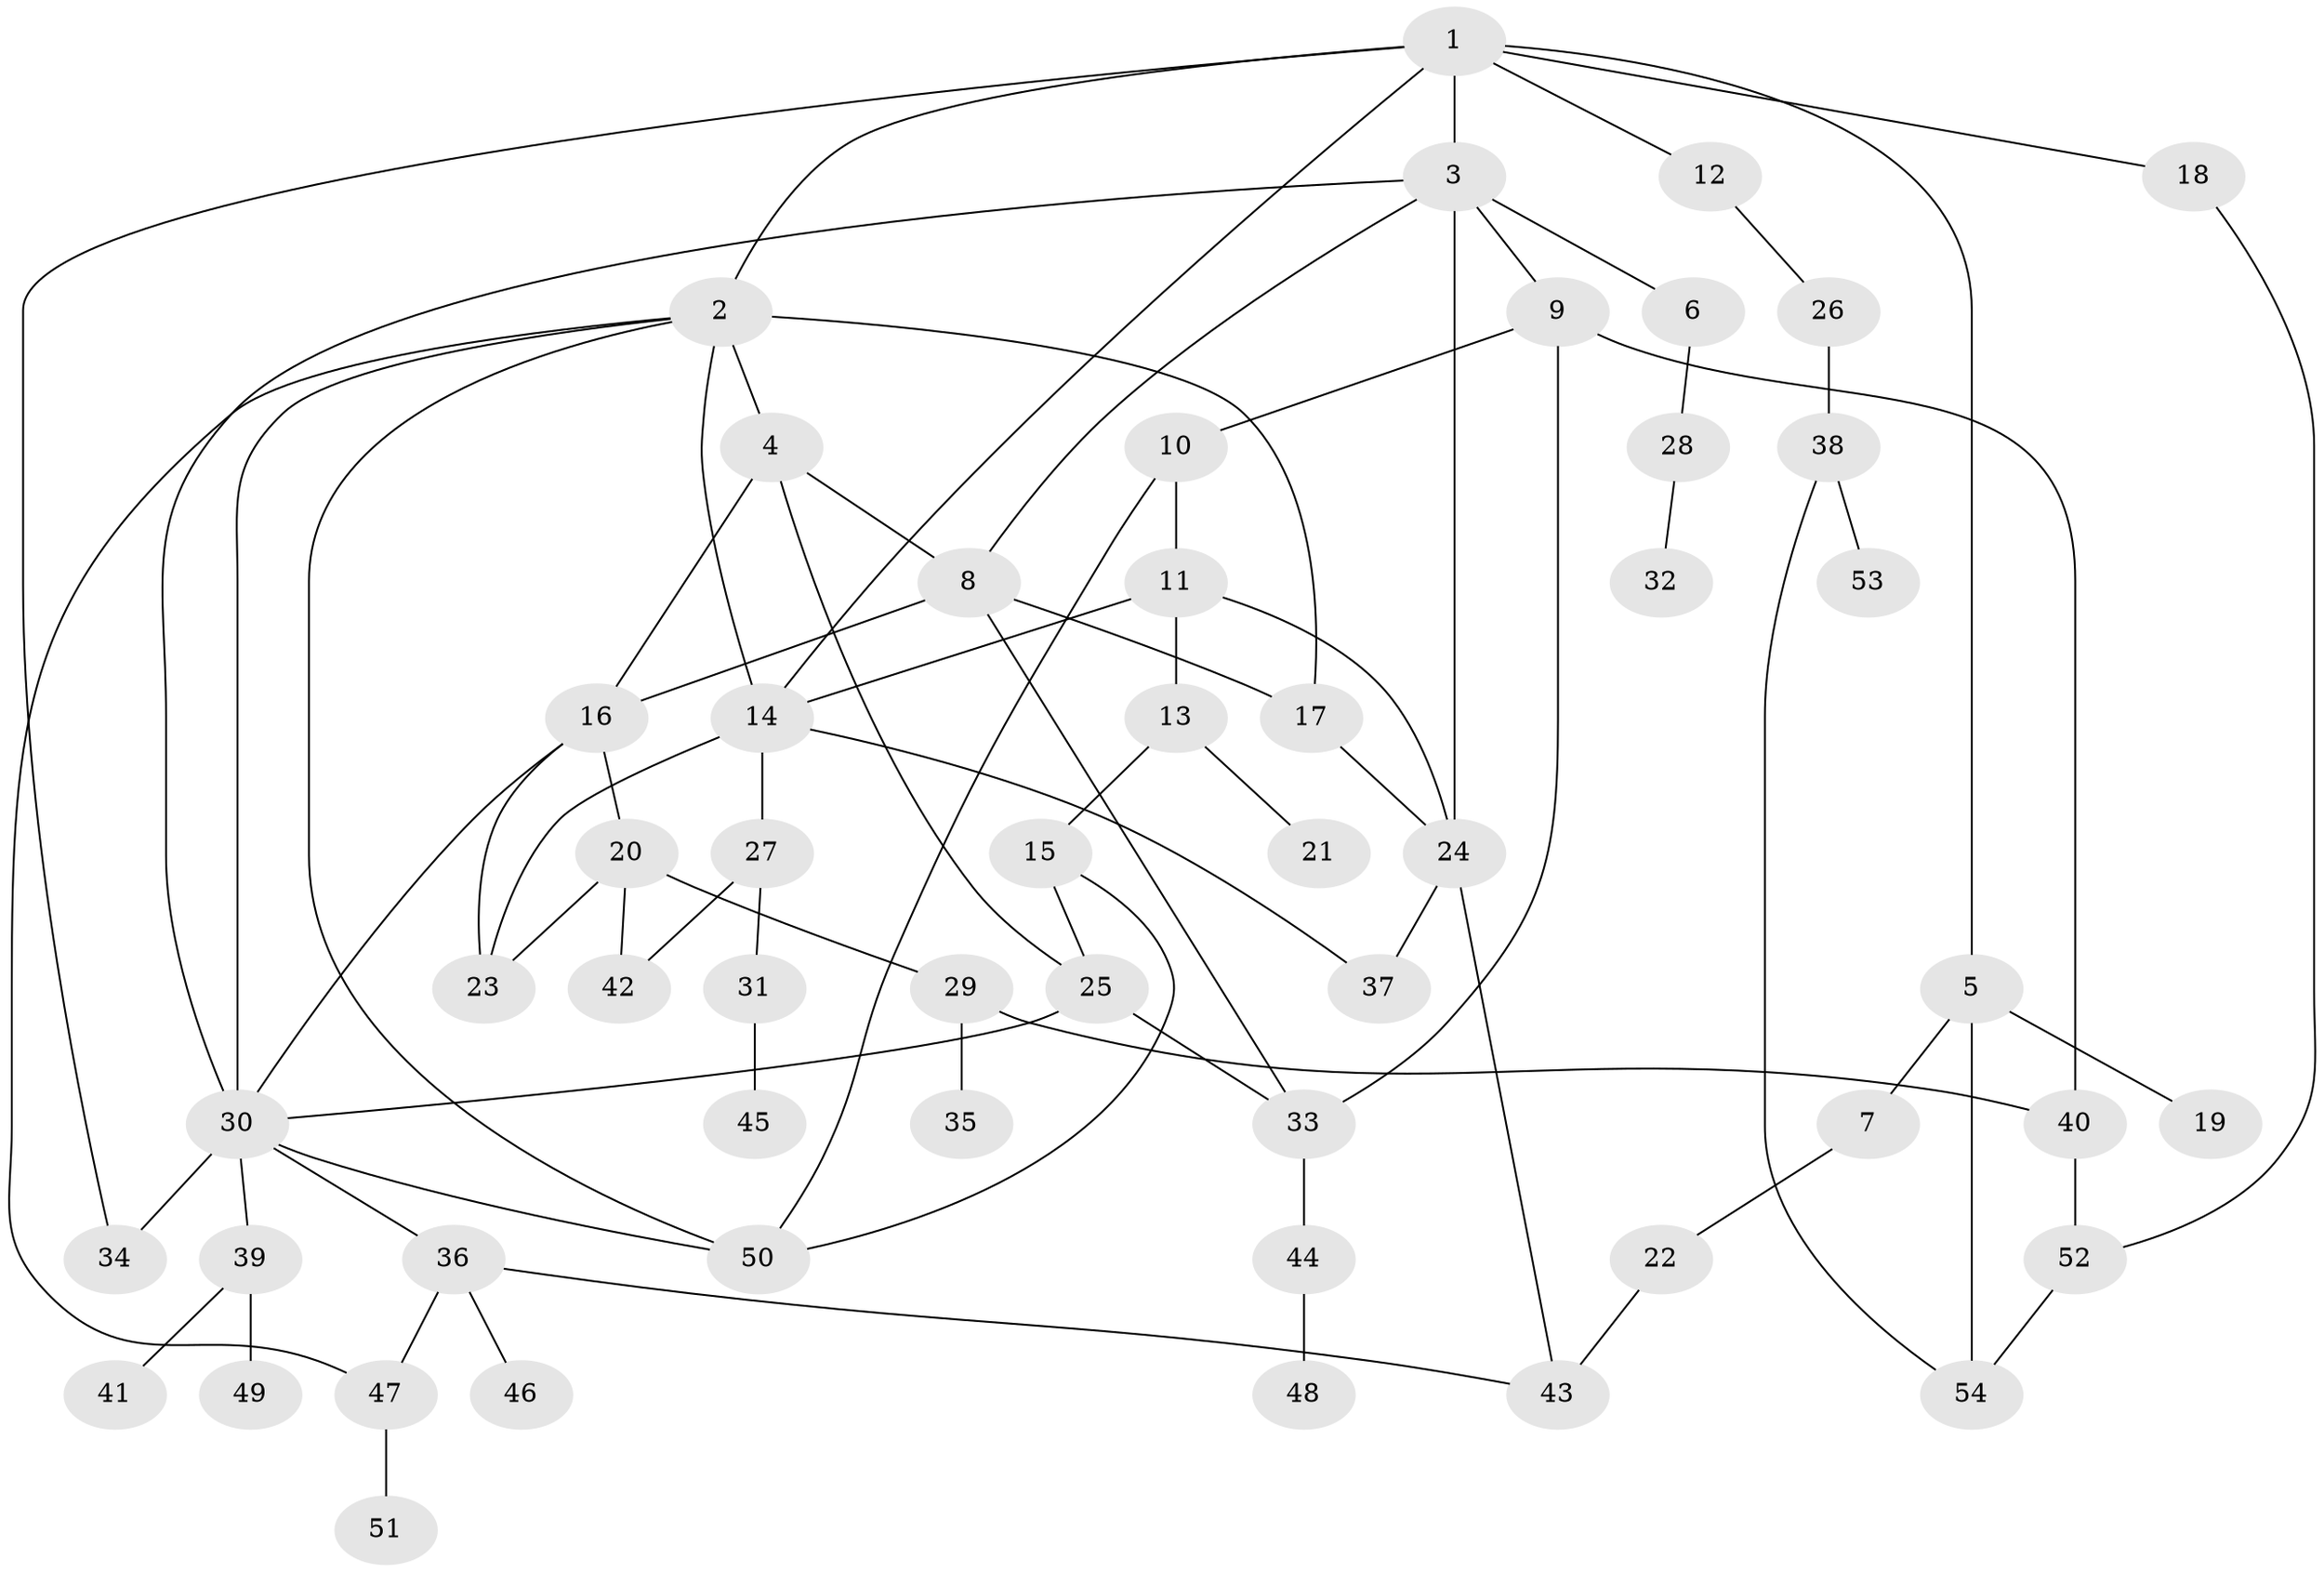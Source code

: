 // original degree distribution, {8: 0.025974025974025976, 7: 0.03896103896103896, 5: 0.07792207792207792, 4: 0.11688311688311688, 2: 0.2727272727272727, 3: 0.2077922077922078, 6: 0.012987012987012988, 1: 0.24675324675324675}
// Generated by graph-tools (version 1.1) at 2025/49/03/04/25 22:49:11]
// undirected, 54 vertices, 81 edges
graph export_dot {
  node [color=gray90,style=filled];
  1;
  2;
  3;
  4;
  5;
  6;
  7;
  8;
  9;
  10;
  11;
  12;
  13;
  14;
  15;
  16;
  17;
  18;
  19;
  20;
  21;
  22;
  23;
  24;
  25;
  26;
  27;
  28;
  29;
  30;
  31;
  32;
  33;
  34;
  35;
  36;
  37;
  38;
  39;
  40;
  41;
  42;
  43;
  44;
  45;
  46;
  47;
  48;
  49;
  50;
  51;
  52;
  53;
  54;
  1 -- 2 [weight=1.0];
  1 -- 3 [weight=1.0];
  1 -- 5 [weight=1.0];
  1 -- 12 [weight=1.0];
  1 -- 14 [weight=1.0];
  1 -- 18 [weight=1.0];
  1 -- 34 [weight=1.0];
  2 -- 4 [weight=2.0];
  2 -- 14 [weight=1.0];
  2 -- 17 [weight=1.0];
  2 -- 30 [weight=1.0];
  2 -- 47 [weight=1.0];
  2 -- 50 [weight=1.0];
  3 -- 6 [weight=1.0];
  3 -- 8 [weight=1.0];
  3 -- 9 [weight=1.0];
  3 -- 24 [weight=1.0];
  3 -- 30 [weight=1.0];
  4 -- 8 [weight=2.0];
  4 -- 16 [weight=1.0];
  4 -- 25 [weight=1.0];
  5 -- 7 [weight=1.0];
  5 -- 19 [weight=1.0];
  5 -- 54 [weight=1.0];
  6 -- 28 [weight=1.0];
  7 -- 22 [weight=1.0];
  8 -- 16 [weight=1.0];
  8 -- 17 [weight=1.0];
  8 -- 33 [weight=2.0];
  9 -- 10 [weight=1.0];
  9 -- 33 [weight=1.0];
  9 -- 40 [weight=1.0];
  10 -- 11 [weight=1.0];
  10 -- 50 [weight=1.0];
  11 -- 13 [weight=1.0];
  11 -- 14 [weight=1.0];
  11 -- 24 [weight=1.0];
  12 -- 26 [weight=1.0];
  13 -- 15 [weight=1.0];
  13 -- 21 [weight=1.0];
  14 -- 23 [weight=1.0];
  14 -- 27 [weight=1.0];
  14 -- 37 [weight=1.0];
  15 -- 25 [weight=1.0];
  15 -- 50 [weight=1.0];
  16 -- 20 [weight=1.0];
  16 -- 23 [weight=1.0];
  16 -- 30 [weight=1.0];
  17 -- 24 [weight=1.0];
  18 -- 52 [weight=1.0];
  20 -- 23 [weight=1.0];
  20 -- 29 [weight=1.0];
  20 -- 42 [weight=1.0];
  22 -- 43 [weight=1.0];
  24 -- 37 [weight=1.0];
  24 -- 43 [weight=2.0];
  25 -- 30 [weight=1.0];
  25 -- 33 [weight=1.0];
  26 -- 38 [weight=1.0];
  27 -- 31 [weight=1.0];
  27 -- 42 [weight=1.0];
  28 -- 32 [weight=1.0];
  29 -- 35 [weight=1.0];
  29 -- 40 [weight=1.0];
  30 -- 34 [weight=1.0];
  30 -- 36 [weight=1.0];
  30 -- 39 [weight=1.0];
  30 -- 50 [weight=1.0];
  31 -- 45 [weight=1.0];
  33 -- 44 [weight=1.0];
  36 -- 43 [weight=1.0];
  36 -- 46 [weight=1.0];
  36 -- 47 [weight=1.0];
  38 -- 53 [weight=1.0];
  38 -- 54 [weight=1.0];
  39 -- 41 [weight=1.0];
  39 -- 49 [weight=1.0];
  40 -- 52 [weight=1.0];
  44 -- 48 [weight=1.0];
  47 -- 51 [weight=1.0];
  52 -- 54 [weight=1.0];
}
